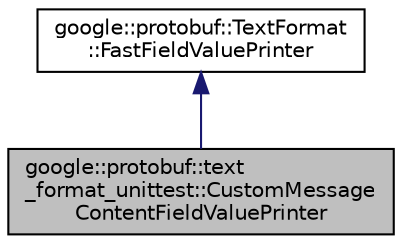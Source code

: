 digraph "google::protobuf::text_format_unittest::CustomMessageContentFieldValuePrinter"
{
 // LATEX_PDF_SIZE
  edge [fontname="Helvetica",fontsize="10",labelfontname="Helvetica",labelfontsize="10"];
  node [fontname="Helvetica",fontsize="10",shape=record];
  Node1 [label="google::protobuf::text\l_format_unittest::CustomMessage\lContentFieldValuePrinter",height=0.2,width=0.4,color="black", fillcolor="grey75", style="filled", fontcolor="black",tooltip=" "];
  Node2 -> Node1 [dir="back",color="midnightblue",fontsize="10",style="solid",fontname="Helvetica"];
  Node2 [label="google::protobuf::TextFormat\l::FastFieldValuePrinter",height=0.2,width=0.4,color="black", fillcolor="white", style="filled",URL="$classgoogle_1_1protobuf_1_1TextFormat_1_1FastFieldValuePrinter.html",tooltip=" "];
}
